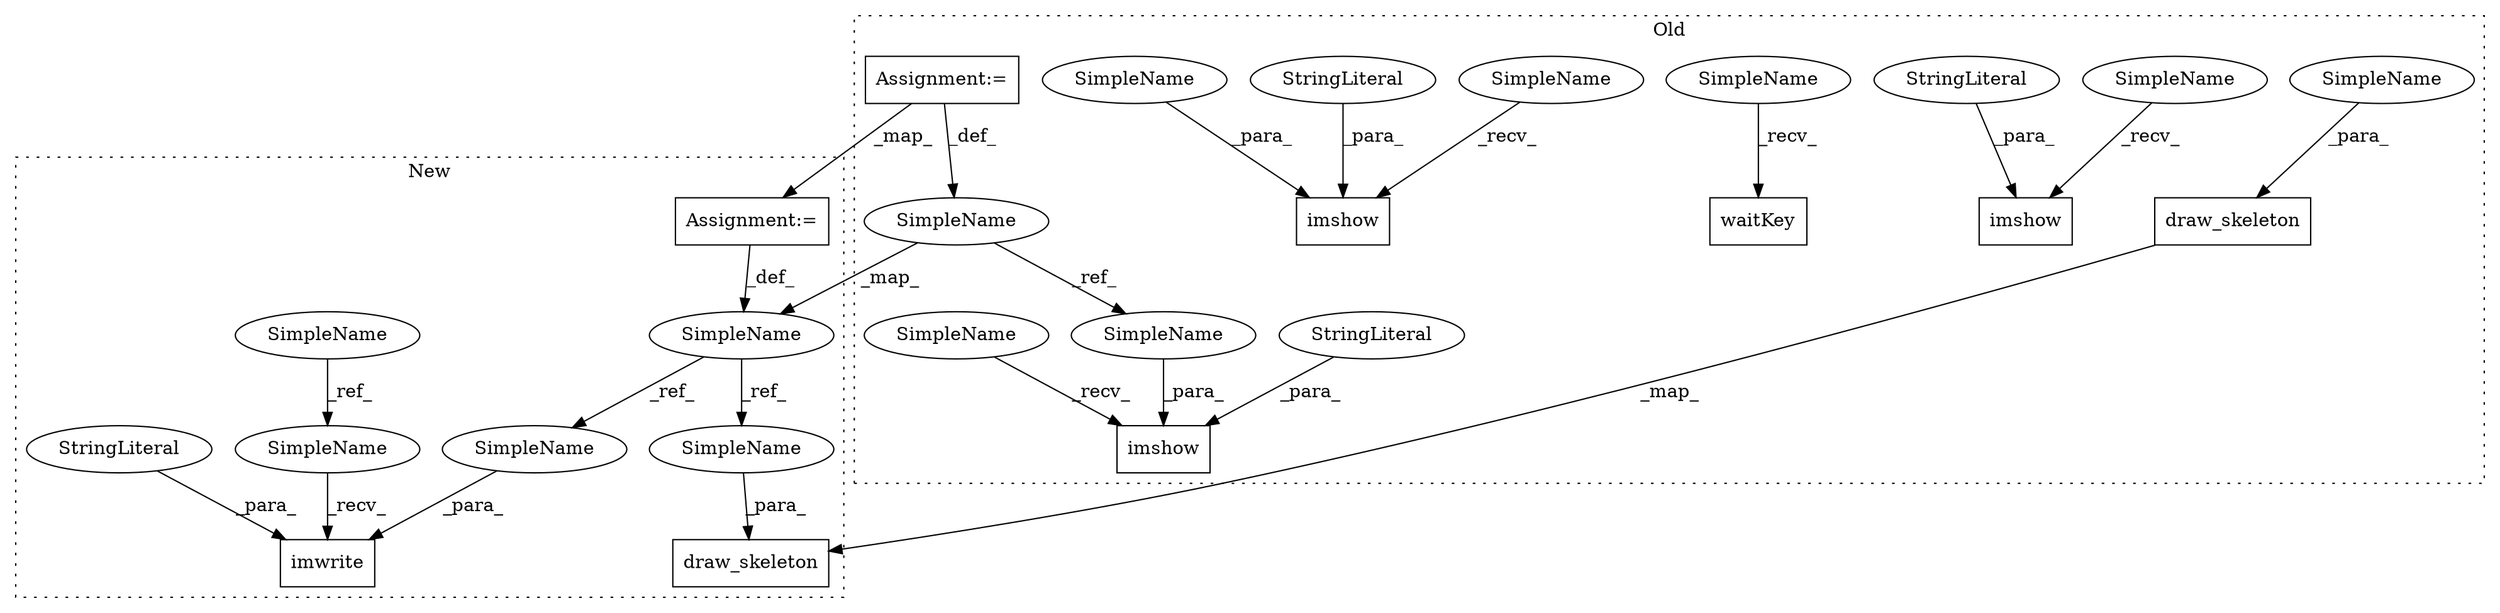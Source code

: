 digraph G {
subgraph cluster0 {
1 [label="imshow" a="32" s="13558,13571" l="7,1" shape="box"];
3 [label="StringLiteral" a="45" s="13565" l="2" shape="ellipse"];
5 [label="waitKey" a="32" s="13584" l="9" shape="box"];
6 [label="imshow" a="32" s="13530,13545" l="7,1" shape="box"];
8 [label="StringLiteral" a="45" s="13537" l="3" shape="ellipse"];
9 [label="imshow" a="32" s="13499,13517" l="7,1" shape="box"];
10 [label="StringLiteral" a="45" s="13506" l="3" shape="ellipse"];
11 [label="Assignment:=" a="7" s="13432" l="1" shape="box"];
13 [label="draw_skeleton" a="32" s="13451,13486" l="14,1" shape="box"];
16 [label="SimpleName" a="42" s="13428" l="4" shape="ellipse"];
17 [label="SimpleName" a="42" s="13541" l="4" shape="ellipse"];
21 [label="SimpleName" a="42" s="13526" l="3" shape="ellipse"];
22 [label="SimpleName" a="42" s="13580" l="3" shape="ellipse"];
23 [label="SimpleName" a="42" s="13495" l="3" shape="ellipse"];
24 [label="SimpleName" a="42" s="13554" l="3" shape="ellipse"];
25 [label="SimpleName" a="42" s="13568" l="3" shape="ellipse"];
26 [label="SimpleName" a="42" s="13465" l="3" shape="ellipse"];
label = "Old";
style="dotted";
}
subgraph cluster1 {
2 [label="imwrite" a="32" s="13534,13558" l="8,1" shape="box"];
4 [label="SimpleName" a="42" s="9494" l="3" shape="ellipse"];
7 [label="StringLiteral" a="45" s="13542" l="9" shape="ellipse"];
12 [label="Assignment:=" a="7" s="13464" l="1" shape="box"];
14 [label="draw_skeleton" a="32" s="13483,13521" l="14,1" shape="box"];
15 [label="SimpleName" a="42" s="13458" l="6" shape="ellipse"];
18 [label="SimpleName" a="42" s="13530" l="3" shape="ellipse"];
19 [label="SimpleName" a="42" s="13552" l="6" shape="ellipse"];
20 [label="SimpleName" a="42" s="13497" l="6" shape="ellipse"];
label = "New";
style="dotted";
}
3 -> 1 [label="_para_"];
4 -> 18 [label="_ref_"];
7 -> 2 [label="_para_"];
8 -> 6 [label="_para_"];
10 -> 9 [label="_para_"];
11 -> 12 [label="_map_"];
11 -> 16 [label="_def_"];
12 -> 15 [label="_def_"];
13 -> 14 [label="_map_"];
15 -> 20 [label="_ref_"];
15 -> 19 [label="_ref_"];
16 -> 15 [label="_map_"];
16 -> 17 [label="_ref_"];
17 -> 6 [label="_para_"];
18 -> 2 [label="_recv_"];
19 -> 2 [label="_para_"];
20 -> 14 [label="_para_"];
21 -> 6 [label="_recv_"];
22 -> 5 [label="_recv_"];
23 -> 9 [label="_recv_"];
24 -> 1 [label="_recv_"];
25 -> 1 [label="_para_"];
26 -> 13 [label="_para_"];
}